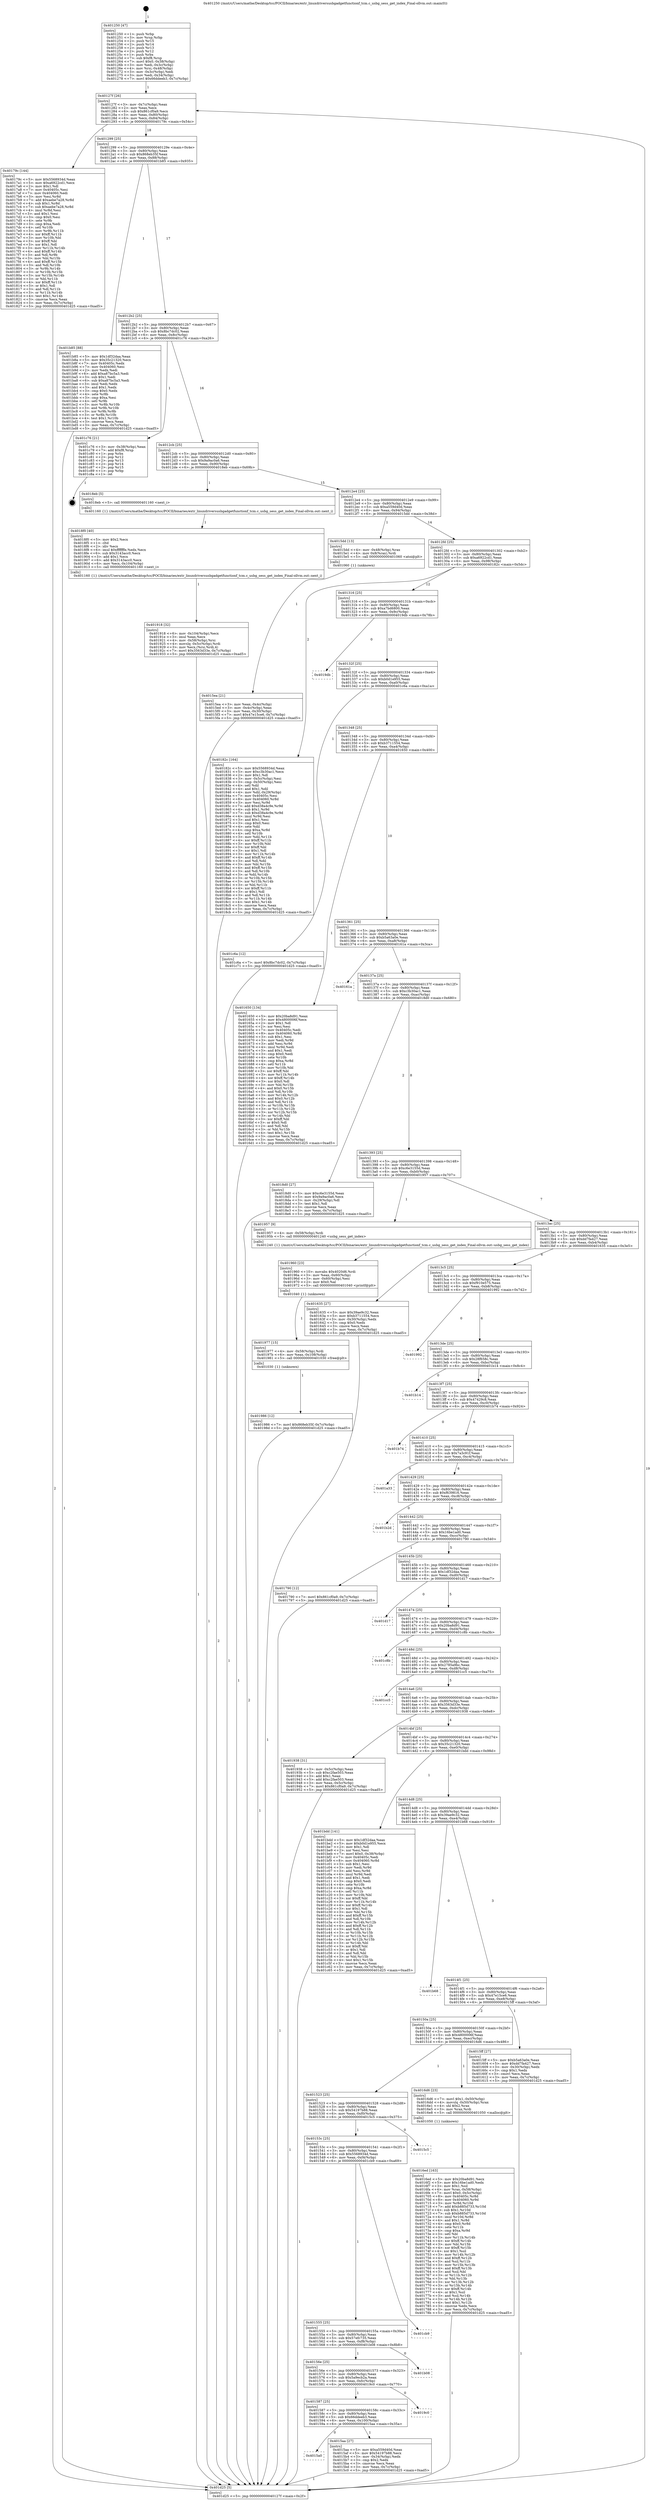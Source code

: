 digraph "0x401250" {
  label = "0x401250 (/mnt/c/Users/mathe/Desktop/tcc/POCII/binaries/extr_linuxdriversusbgadgetfunctionf_tcm.c_usbg_sess_get_index_Final-ollvm.out::main(0))"
  labelloc = "t"
  node[shape=record]

  Entry [label="",width=0.3,height=0.3,shape=circle,fillcolor=black,style=filled]
  "0x40127f" [label="{
     0x40127f [26]\l
     | [instrs]\l
     &nbsp;&nbsp;0x40127f \<+3\>: mov -0x7c(%rbp),%eax\l
     &nbsp;&nbsp;0x401282 \<+2\>: mov %eax,%ecx\l
     &nbsp;&nbsp;0x401284 \<+6\>: sub $0x861cf0a9,%ecx\l
     &nbsp;&nbsp;0x40128a \<+3\>: mov %eax,-0x80(%rbp)\l
     &nbsp;&nbsp;0x40128d \<+6\>: mov %ecx,-0x84(%rbp)\l
     &nbsp;&nbsp;0x401293 \<+6\>: je 000000000040179c \<main+0x54c\>\l
  }"]
  "0x40179c" [label="{
     0x40179c [144]\l
     | [instrs]\l
     &nbsp;&nbsp;0x40179c \<+5\>: mov $0x5568934d,%eax\l
     &nbsp;&nbsp;0x4017a1 \<+5\>: mov $0xa6922cd1,%ecx\l
     &nbsp;&nbsp;0x4017a6 \<+2\>: mov $0x1,%dl\l
     &nbsp;&nbsp;0x4017a8 \<+7\>: mov 0x40405c,%esi\l
     &nbsp;&nbsp;0x4017af \<+7\>: mov 0x404060,%edi\l
     &nbsp;&nbsp;0x4017b6 \<+3\>: mov %esi,%r8d\l
     &nbsp;&nbsp;0x4017b9 \<+7\>: add $0xaebe7a28,%r8d\l
     &nbsp;&nbsp;0x4017c0 \<+4\>: sub $0x1,%r8d\l
     &nbsp;&nbsp;0x4017c4 \<+7\>: sub $0xaebe7a28,%r8d\l
     &nbsp;&nbsp;0x4017cb \<+4\>: imul %r8d,%esi\l
     &nbsp;&nbsp;0x4017cf \<+3\>: and $0x1,%esi\l
     &nbsp;&nbsp;0x4017d2 \<+3\>: cmp $0x0,%esi\l
     &nbsp;&nbsp;0x4017d5 \<+4\>: sete %r9b\l
     &nbsp;&nbsp;0x4017d9 \<+3\>: cmp $0xa,%edi\l
     &nbsp;&nbsp;0x4017dc \<+4\>: setl %r10b\l
     &nbsp;&nbsp;0x4017e0 \<+3\>: mov %r9b,%r11b\l
     &nbsp;&nbsp;0x4017e3 \<+4\>: xor $0xff,%r11b\l
     &nbsp;&nbsp;0x4017e7 \<+3\>: mov %r10b,%bl\l
     &nbsp;&nbsp;0x4017ea \<+3\>: xor $0xff,%bl\l
     &nbsp;&nbsp;0x4017ed \<+3\>: xor $0x1,%dl\l
     &nbsp;&nbsp;0x4017f0 \<+3\>: mov %r11b,%r14b\l
     &nbsp;&nbsp;0x4017f3 \<+4\>: and $0xff,%r14b\l
     &nbsp;&nbsp;0x4017f7 \<+3\>: and %dl,%r9b\l
     &nbsp;&nbsp;0x4017fa \<+3\>: mov %bl,%r15b\l
     &nbsp;&nbsp;0x4017fd \<+4\>: and $0xff,%r15b\l
     &nbsp;&nbsp;0x401801 \<+3\>: and %dl,%r10b\l
     &nbsp;&nbsp;0x401804 \<+3\>: or %r9b,%r14b\l
     &nbsp;&nbsp;0x401807 \<+3\>: or %r10b,%r15b\l
     &nbsp;&nbsp;0x40180a \<+3\>: xor %r15b,%r14b\l
     &nbsp;&nbsp;0x40180d \<+3\>: or %bl,%r11b\l
     &nbsp;&nbsp;0x401810 \<+4\>: xor $0xff,%r11b\l
     &nbsp;&nbsp;0x401814 \<+3\>: or $0x1,%dl\l
     &nbsp;&nbsp;0x401817 \<+3\>: and %dl,%r11b\l
     &nbsp;&nbsp;0x40181a \<+3\>: or %r11b,%r14b\l
     &nbsp;&nbsp;0x40181d \<+4\>: test $0x1,%r14b\l
     &nbsp;&nbsp;0x401821 \<+3\>: cmovne %ecx,%eax\l
     &nbsp;&nbsp;0x401824 \<+3\>: mov %eax,-0x7c(%rbp)\l
     &nbsp;&nbsp;0x401827 \<+5\>: jmp 0000000000401d25 \<main+0xad5\>\l
  }"]
  "0x401299" [label="{
     0x401299 [25]\l
     | [instrs]\l
     &nbsp;&nbsp;0x401299 \<+5\>: jmp 000000000040129e \<main+0x4e\>\l
     &nbsp;&nbsp;0x40129e \<+3\>: mov -0x80(%rbp),%eax\l
     &nbsp;&nbsp;0x4012a1 \<+5\>: sub $0x868eb35f,%eax\l
     &nbsp;&nbsp;0x4012a6 \<+6\>: mov %eax,-0x88(%rbp)\l
     &nbsp;&nbsp;0x4012ac \<+6\>: je 0000000000401b85 \<main+0x935\>\l
  }"]
  Exit [label="",width=0.3,height=0.3,shape=circle,fillcolor=black,style=filled,peripheries=2]
  "0x401b85" [label="{
     0x401b85 [88]\l
     | [instrs]\l
     &nbsp;&nbsp;0x401b85 \<+5\>: mov $0x1df32daa,%eax\l
     &nbsp;&nbsp;0x401b8a \<+5\>: mov $0x35c21320,%ecx\l
     &nbsp;&nbsp;0x401b8f \<+7\>: mov 0x40405c,%edx\l
     &nbsp;&nbsp;0x401b96 \<+7\>: mov 0x404060,%esi\l
     &nbsp;&nbsp;0x401b9d \<+2\>: mov %edx,%edi\l
     &nbsp;&nbsp;0x401b9f \<+6\>: add $0xa87bc5a3,%edi\l
     &nbsp;&nbsp;0x401ba5 \<+3\>: sub $0x1,%edi\l
     &nbsp;&nbsp;0x401ba8 \<+6\>: sub $0xa87bc5a3,%edi\l
     &nbsp;&nbsp;0x401bae \<+3\>: imul %edi,%edx\l
     &nbsp;&nbsp;0x401bb1 \<+3\>: and $0x1,%edx\l
     &nbsp;&nbsp;0x401bb4 \<+3\>: cmp $0x0,%edx\l
     &nbsp;&nbsp;0x401bb7 \<+4\>: sete %r8b\l
     &nbsp;&nbsp;0x401bbb \<+3\>: cmp $0xa,%esi\l
     &nbsp;&nbsp;0x401bbe \<+4\>: setl %r9b\l
     &nbsp;&nbsp;0x401bc2 \<+3\>: mov %r8b,%r10b\l
     &nbsp;&nbsp;0x401bc5 \<+3\>: and %r9b,%r10b\l
     &nbsp;&nbsp;0x401bc8 \<+3\>: xor %r9b,%r8b\l
     &nbsp;&nbsp;0x401bcb \<+3\>: or %r8b,%r10b\l
     &nbsp;&nbsp;0x401bce \<+4\>: test $0x1,%r10b\l
     &nbsp;&nbsp;0x401bd2 \<+3\>: cmovne %ecx,%eax\l
     &nbsp;&nbsp;0x401bd5 \<+3\>: mov %eax,-0x7c(%rbp)\l
     &nbsp;&nbsp;0x401bd8 \<+5\>: jmp 0000000000401d25 \<main+0xad5\>\l
  }"]
  "0x4012b2" [label="{
     0x4012b2 [25]\l
     | [instrs]\l
     &nbsp;&nbsp;0x4012b2 \<+5\>: jmp 00000000004012b7 \<main+0x67\>\l
     &nbsp;&nbsp;0x4012b7 \<+3\>: mov -0x80(%rbp),%eax\l
     &nbsp;&nbsp;0x4012ba \<+5\>: sub $0x8bc7dc02,%eax\l
     &nbsp;&nbsp;0x4012bf \<+6\>: mov %eax,-0x8c(%rbp)\l
     &nbsp;&nbsp;0x4012c5 \<+6\>: je 0000000000401c76 \<main+0xa26\>\l
  }"]
  "0x401986" [label="{
     0x401986 [12]\l
     | [instrs]\l
     &nbsp;&nbsp;0x401986 \<+7\>: movl $0x868eb35f,-0x7c(%rbp)\l
     &nbsp;&nbsp;0x40198d \<+5\>: jmp 0000000000401d25 \<main+0xad5\>\l
  }"]
  "0x401c76" [label="{
     0x401c76 [21]\l
     | [instrs]\l
     &nbsp;&nbsp;0x401c76 \<+3\>: mov -0x38(%rbp),%eax\l
     &nbsp;&nbsp;0x401c79 \<+7\>: add $0xf8,%rsp\l
     &nbsp;&nbsp;0x401c80 \<+1\>: pop %rbx\l
     &nbsp;&nbsp;0x401c81 \<+2\>: pop %r12\l
     &nbsp;&nbsp;0x401c83 \<+2\>: pop %r13\l
     &nbsp;&nbsp;0x401c85 \<+2\>: pop %r14\l
     &nbsp;&nbsp;0x401c87 \<+2\>: pop %r15\l
     &nbsp;&nbsp;0x401c89 \<+1\>: pop %rbp\l
     &nbsp;&nbsp;0x401c8a \<+1\>: ret\l
  }"]
  "0x4012cb" [label="{
     0x4012cb [25]\l
     | [instrs]\l
     &nbsp;&nbsp;0x4012cb \<+5\>: jmp 00000000004012d0 \<main+0x80\>\l
     &nbsp;&nbsp;0x4012d0 \<+3\>: mov -0x80(%rbp),%eax\l
     &nbsp;&nbsp;0x4012d3 \<+5\>: sub $0x9a9ac0a6,%eax\l
     &nbsp;&nbsp;0x4012d8 \<+6\>: mov %eax,-0x90(%rbp)\l
     &nbsp;&nbsp;0x4012de \<+6\>: je 00000000004018eb \<main+0x69b\>\l
  }"]
  "0x401977" [label="{
     0x401977 [15]\l
     | [instrs]\l
     &nbsp;&nbsp;0x401977 \<+4\>: mov -0x58(%rbp),%rdi\l
     &nbsp;&nbsp;0x40197b \<+6\>: mov %eax,-0x108(%rbp)\l
     &nbsp;&nbsp;0x401981 \<+5\>: call 0000000000401030 \<free@plt\>\l
     | [calls]\l
     &nbsp;&nbsp;0x401030 \{1\} (unknown)\l
  }"]
  "0x4018eb" [label="{
     0x4018eb [5]\l
     | [instrs]\l
     &nbsp;&nbsp;0x4018eb \<+5\>: call 0000000000401160 \<next_i\>\l
     | [calls]\l
     &nbsp;&nbsp;0x401160 \{1\} (/mnt/c/Users/mathe/Desktop/tcc/POCII/binaries/extr_linuxdriversusbgadgetfunctionf_tcm.c_usbg_sess_get_index_Final-ollvm.out::next_i)\l
  }"]
  "0x4012e4" [label="{
     0x4012e4 [25]\l
     | [instrs]\l
     &nbsp;&nbsp;0x4012e4 \<+5\>: jmp 00000000004012e9 \<main+0x99\>\l
     &nbsp;&nbsp;0x4012e9 \<+3\>: mov -0x80(%rbp),%eax\l
     &nbsp;&nbsp;0x4012ec \<+5\>: sub $0xa559d40d,%eax\l
     &nbsp;&nbsp;0x4012f1 \<+6\>: mov %eax,-0x94(%rbp)\l
     &nbsp;&nbsp;0x4012f7 \<+6\>: je 00000000004015dd \<main+0x38d\>\l
  }"]
  "0x401960" [label="{
     0x401960 [23]\l
     | [instrs]\l
     &nbsp;&nbsp;0x401960 \<+10\>: movabs $0x4020d6,%rdi\l
     &nbsp;&nbsp;0x40196a \<+3\>: mov %eax,-0x60(%rbp)\l
     &nbsp;&nbsp;0x40196d \<+3\>: mov -0x60(%rbp),%esi\l
     &nbsp;&nbsp;0x401970 \<+2\>: mov $0x0,%al\l
     &nbsp;&nbsp;0x401972 \<+5\>: call 0000000000401040 \<printf@plt\>\l
     | [calls]\l
     &nbsp;&nbsp;0x401040 \{1\} (unknown)\l
  }"]
  "0x4015dd" [label="{
     0x4015dd [13]\l
     | [instrs]\l
     &nbsp;&nbsp;0x4015dd \<+4\>: mov -0x48(%rbp),%rax\l
     &nbsp;&nbsp;0x4015e1 \<+4\>: mov 0x8(%rax),%rdi\l
     &nbsp;&nbsp;0x4015e5 \<+5\>: call 0000000000401060 \<atoi@plt\>\l
     | [calls]\l
     &nbsp;&nbsp;0x401060 \{1\} (unknown)\l
  }"]
  "0x4012fd" [label="{
     0x4012fd [25]\l
     | [instrs]\l
     &nbsp;&nbsp;0x4012fd \<+5\>: jmp 0000000000401302 \<main+0xb2\>\l
     &nbsp;&nbsp;0x401302 \<+3\>: mov -0x80(%rbp),%eax\l
     &nbsp;&nbsp;0x401305 \<+5\>: sub $0xa6922cd1,%eax\l
     &nbsp;&nbsp;0x40130a \<+6\>: mov %eax,-0x98(%rbp)\l
     &nbsp;&nbsp;0x401310 \<+6\>: je 000000000040182c \<main+0x5dc\>\l
  }"]
  "0x401918" [label="{
     0x401918 [32]\l
     | [instrs]\l
     &nbsp;&nbsp;0x401918 \<+6\>: mov -0x104(%rbp),%ecx\l
     &nbsp;&nbsp;0x40191e \<+3\>: imul %eax,%ecx\l
     &nbsp;&nbsp;0x401921 \<+4\>: mov -0x58(%rbp),%rsi\l
     &nbsp;&nbsp;0x401925 \<+4\>: movslq -0x5c(%rbp),%rdi\l
     &nbsp;&nbsp;0x401929 \<+3\>: mov %ecx,(%rsi,%rdi,4)\l
     &nbsp;&nbsp;0x40192c \<+7\>: movl $0x3563d33e,-0x7c(%rbp)\l
     &nbsp;&nbsp;0x401933 \<+5\>: jmp 0000000000401d25 \<main+0xad5\>\l
  }"]
  "0x40182c" [label="{
     0x40182c [164]\l
     | [instrs]\l
     &nbsp;&nbsp;0x40182c \<+5\>: mov $0x5568934d,%eax\l
     &nbsp;&nbsp;0x401831 \<+5\>: mov $0xc3b30ac1,%ecx\l
     &nbsp;&nbsp;0x401836 \<+2\>: mov $0x1,%dl\l
     &nbsp;&nbsp;0x401838 \<+3\>: mov -0x5c(%rbp),%esi\l
     &nbsp;&nbsp;0x40183b \<+3\>: cmp -0x50(%rbp),%esi\l
     &nbsp;&nbsp;0x40183e \<+4\>: setl %dil\l
     &nbsp;&nbsp;0x401842 \<+4\>: and $0x1,%dil\l
     &nbsp;&nbsp;0x401846 \<+4\>: mov %dil,-0x29(%rbp)\l
     &nbsp;&nbsp;0x40184a \<+7\>: mov 0x40405c,%esi\l
     &nbsp;&nbsp;0x401851 \<+8\>: mov 0x404060,%r8d\l
     &nbsp;&nbsp;0x401859 \<+3\>: mov %esi,%r9d\l
     &nbsp;&nbsp;0x40185c \<+7\>: add $0xd38a4c9e,%r9d\l
     &nbsp;&nbsp;0x401863 \<+4\>: sub $0x1,%r9d\l
     &nbsp;&nbsp;0x401867 \<+7\>: sub $0xd38a4c9e,%r9d\l
     &nbsp;&nbsp;0x40186e \<+4\>: imul %r9d,%esi\l
     &nbsp;&nbsp;0x401872 \<+3\>: and $0x1,%esi\l
     &nbsp;&nbsp;0x401875 \<+3\>: cmp $0x0,%esi\l
     &nbsp;&nbsp;0x401878 \<+4\>: sete %dil\l
     &nbsp;&nbsp;0x40187c \<+4\>: cmp $0xa,%r8d\l
     &nbsp;&nbsp;0x401880 \<+4\>: setl %r10b\l
     &nbsp;&nbsp;0x401884 \<+3\>: mov %dil,%r11b\l
     &nbsp;&nbsp;0x401887 \<+4\>: xor $0xff,%r11b\l
     &nbsp;&nbsp;0x40188b \<+3\>: mov %r10b,%bl\l
     &nbsp;&nbsp;0x40188e \<+3\>: xor $0xff,%bl\l
     &nbsp;&nbsp;0x401891 \<+3\>: xor $0x1,%dl\l
     &nbsp;&nbsp;0x401894 \<+3\>: mov %r11b,%r14b\l
     &nbsp;&nbsp;0x401897 \<+4\>: and $0xff,%r14b\l
     &nbsp;&nbsp;0x40189b \<+3\>: and %dl,%dil\l
     &nbsp;&nbsp;0x40189e \<+3\>: mov %bl,%r15b\l
     &nbsp;&nbsp;0x4018a1 \<+4\>: and $0xff,%r15b\l
     &nbsp;&nbsp;0x4018a5 \<+3\>: and %dl,%r10b\l
     &nbsp;&nbsp;0x4018a8 \<+3\>: or %dil,%r14b\l
     &nbsp;&nbsp;0x4018ab \<+3\>: or %r10b,%r15b\l
     &nbsp;&nbsp;0x4018ae \<+3\>: xor %r15b,%r14b\l
     &nbsp;&nbsp;0x4018b1 \<+3\>: or %bl,%r11b\l
     &nbsp;&nbsp;0x4018b4 \<+4\>: xor $0xff,%r11b\l
     &nbsp;&nbsp;0x4018b8 \<+3\>: or $0x1,%dl\l
     &nbsp;&nbsp;0x4018bb \<+3\>: and %dl,%r11b\l
     &nbsp;&nbsp;0x4018be \<+3\>: or %r11b,%r14b\l
     &nbsp;&nbsp;0x4018c1 \<+4\>: test $0x1,%r14b\l
     &nbsp;&nbsp;0x4018c5 \<+3\>: cmovne %ecx,%eax\l
     &nbsp;&nbsp;0x4018c8 \<+3\>: mov %eax,-0x7c(%rbp)\l
     &nbsp;&nbsp;0x4018cb \<+5\>: jmp 0000000000401d25 \<main+0xad5\>\l
  }"]
  "0x401316" [label="{
     0x401316 [25]\l
     | [instrs]\l
     &nbsp;&nbsp;0x401316 \<+5\>: jmp 000000000040131b \<main+0xcb\>\l
     &nbsp;&nbsp;0x40131b \<+3\>: mov -0x80(%rbp),%eax\l
     &nbsp;&nbsp;0x40131e \<+5\>: sub $0xa7bd6800,%eax\l
     &nbsp;&nbsp;0x401323 \<+6\>: mov %eax,-0x9c(%rbp)\l
     &nbsp;&nbsp;0x401329 \<+6\>: je 00000000004019db \<main+0x78b\>\l
  }"]
  "0x4018f0" [label="{
     0x4018f0 [40]\l
     | [instrs]\l
     &nbsp;&nbsp;0x4018f0 \<+5\>: mov $0x2,%ecx\l
     &nbsp;&nbsp;0x4018f5 \<+1\>: cltd\l
     &nbsp;&nbsp;0x4018f6 \<+2\>: idiv %ecx\l
     &nbsp;&nbsp;0x4018f8 \<+6\>: imul $0xfffffffe,%edx,%ecx\l
     &nbsp;&nbsp;0x4018fe \<+6\>: sub $0x3143acc0,%ecx\l
     &nbsp;&nbsp;0x401904 \<+3\>: add $0x1,%ecx\l
     &nbsp;&nbsp;0x401907 \<+6\>: add $0x3143acc0,%ecx\l
     &nbsp;&nbsp;0x40190d \<+6\>: mov %ecx,-0x104(%rbp)\l
     &nbsp;&nbsp;0x401913 \<+5\>: call 0000000000401160 \<next_i\>\l
     | [calls]\l
     &nbsp;&nbsp;0x401160 \{1\} (/mnt/c/Users/mathe/Desktop/tcc/POCII/binaries/extr_linuxdriversusbgadgetfunctionf_tcm.c_usbg_sess_get_index_Final-ollvm.out::next_i)\l
  }"]
  "0x4019db" [label="{
     0x4019db\l
  }", style=dashed]
  "0x40132f" [label="{
     0x40132f [25]\l
     | [instrs]\l
     &nbsp;&nbsp;0x40132f \<+5\>: jmp 0000000000401334 \<main+0xe4\>\l
     &nbsp;&nbsp;0x401334 \<+3\>: mov -0x80(%rbp),%eax\l
     &nbsp;&nbsp;0x401337 \<+5\>: sub $0xb0d1e955,%eax\l
     &nbsp;&nbsp;0x40133c \<+6\>: mov %eax,-0xa0(%rbp)\l
     &nbsp;&nbsp;0x401342 \<+6\>: je 0000000000401c6a \<main+0xa1a\>\l
  }"]
  "0x4016ed" [label="{
     0x4016ed [163]\l
     | [instrs]\l
     &nbsp;&nbsp;0x4016ed \<+5\>: mov $0x20ba8d91,%ecx\l
     &nbsp;&nbsp;0x4016f2 \<+5\>: mov $0x16be1ad0,%edx\l
     &nbsp;&nbsp;0x4016f7 \<+3\>: mov $0x1,%sil\l
     &nbsp;&nbsp;0x4016fa \<+4\>: mov %rax,-0x58(%rbp)\l
     &nbsp;&nbsp;0x4016fe \<+7\>: movl $0x0,-0x5c(%rbp)\l
     &nbsp;&nbsp;0x401705 \<+8\>: mov 0x40405c,%r8d\l
     &nbsp;&nbsp;0x40170d \<+8\>: mov 0x404060,%r9d\l
     &nbsp;&nbsp;0x401715 \<+3\>: mov %r8d,%r10d\l
     &nbsp;&nbsp;0x401718 \<+7\>: add $0xb885d733,%r10d\l
     &nbsp;&nbsp;0x40171f \<+4\>: sub $0x1,%r10d\l
     &nbsp;&nbsp;0x401723 \<+7\>: sub $0xb885d733,%r10d\l
     &nbsp;&nbsp;0x40172a \<+4\>: imul %r10d,%r8d\l
     &nbsp;&nbsp;0x40172e \<+4\>: and $0x1,%r8d\l
     &nbsp;&nbsp;0x401732 \<+4\>: cmp $0x0,%r8d\l
     &nbsp;&nbsp;0x401736 \<+4\>: sete %r11b\l
     &nbsp;&nbsp;0x40173a \<+4\>: cmp $0xa,%r9d\l
     &nbsp;&nbsp;0x40173e \<+3\>: setl %bl\l
     &nbsp;&nbsp;0x401741 \<+3\>: mov %r11b,%r14b\l
     &nbsp;&nbsp;0x401744 \<+4\>: xor $0xff,%r14b\l
     &nbsp;&nbsp;0x401748 \<+3\>: mov %bl,%r15b\l
     &nbsp;&nbsp;0x40174b \<+4\>: xor $0xff,%r15b\l
     &nbsp;&nbsp;0x40174f \<+4\>: xor $0x1,%sil\l
     &nbsp;&nbsp;0x401753 \<+3\>: mov %r14b,%r12b\l
     &nbsp;&nbsp;0x401756 \<+4\>: and $0xff,%r12b\l
     &nbsp;&nbsp;0x40175a \<+3\>: and %sil,%r11b\l
     &nbsp;&nbsp;0x40175d \<+3\>: mov %r15b,%r13b\l
     &nbsp;&nbsp;0x401760 \<+4\>: and $0xff,%r13b\l
     &nbsp;&nbsp;0x401764 \<+3\>: and %sil,%bl\l
     &nbsp;&nbsp;0x401767 \<+3\>: or %r11b,%r12b\l
     &nbsp;&nbsp;0x40176a \<+3\>: or %bl,%r13b\l
     &nbsp;&nbsp;0x40176d \<+3\>: xor %r13b,%r12b\l
     &nbsp;&nbsp;0x401770 \<+3\>: or %r15b,%r14b\l
     &nbsp;&nbsp;0x401773 \<+4\>: xor $0xff,%r14b\l
     &nbsp;&nbsp;0x401777 \<+4\>: or $0x1,%sil\l
     &nbsp;&nbsp;0x40177b \<+3\>: and %sil,%r14b\l
     &nbsp;&nbsp;0x40177e \<+3\>: or %r14b,%r12b\l
     &nbsp;&nbsp;0x401781 \<+4\>: test $0x1,%r12b\l
     &nbsp;&nbsp;0x401785 \<+3\>: cmovne %edx,%ecx\l
     &nbsp;&nbsp;0x401788 \<+3\>: mov %ecx,-0x7c(%rbp)\l
     &nbsp;&nbsp;0x40178b \<+5\>: jmp 0000000000401d25 \<main+0xad5\>\l
  }"]
  "0x401c6a" [label="{
     0x401c6a [12]\l
     | [instrs]\l
     &nbsp;&nbsp;0x401c6a \<+7\>: movl $0x8bc7dc02,-0x7c(%rbp)\l
     &nbsp;&nbsp;0x401c71 \<+5\>: jmp 0000000000401d25 \<main+0xad5\>\l
  }"]
  "0x401348" [label="{
     0x401348 [25]\l
     | [instrs]\l
     &nbsp;&nbsp;0x401348 \<+5\>: jmp 000000000040134d \<main+0xfd\>\l
     &nbsp;&nbsp;0x40134d \<+3\>: mov -0x80(%rbp),%eax\l
     &nbsp;&nbsp;0x401350 \<+5\>: sub $0xb3711554,%eax\l
     &nbsp;&nbsp;0x401355 \<+6\>: mov %eax,-0xa4(%rbp)\l
     &nbsp;&nbsp;0x40135b \<+6\>: je 0000000000401650 \<main+0x400\>\l
  }"]
  "0x4015ea" [label="{
     0x4015ea [21]\l
     | [instrs]\l
     &nbsp;&nbsp;0x4015ea \<+3\>: mov %eax,-0x4c(%rbp)\l
     &nbsp;&nbsp;0x4015ed \<+3\>: mov -0x4c(%rbp),%eax\l
     &nbsp;&nbsp;0x4015f0 \<+3\>: mov %eax,-0x30(%rbp)\l
     &nbsp;&nbsp;0x4015f3 \<+7\>: movl $0x47e15ce6,-0x7c(%rbp)\l
     &nbsp;&nbsp;0x4015fa \<+5\>: jmp 0000000000401d25 \<main+0xad5\>\l
  }"]
  "0x401650" [label="{
     0x401650 [134]\l
     | [instrs]\l
     &nbsp;&nbsp;0x401650 \<+5\>: mov $0x20ba8d91,%eax\l
     &nbsp;&nbsp;0x401655 \<+5\>: mov $0x4800006f,%ecx\l
     &nbsp;&nbsp;0x40165a \<+2\>: mov $0x1,%dl\l
     &nbsp;&nbsp;0x40165c \<+2\>: xor %esi,%esi\l
     &nbsp;&nbsp;0x40165e \<+7\>: mov 0x40405c,%edi\l
     &nbsp;&nbsp;0x401665 \<+8\>: mov 0x404060,%r8d\l
     &nbsp;&nbsp;0x40166d \<+3\>: sub $0x1,%esi\l
     &nbsp;&nbsp;0x401670 \<+3\>: mov %edi,%r9d\l
     &nbsp;&nbsp;0x401673 \<+3\>: add %esi,%r9d\l
     &nbsp;&nbsp;0x401676 \<+4\>: imul %r9d,%edi\l
     &nbsp;&nbsp;0x40167a \<+3\>: and $0x1,%edi\l
     &nbsp;&nbsp;0x40167d \<+3\>: cmp $0x0,%edi\l
     &nbsp;&nbsp;0x401680 \<+4\>: sete %r10b\l
     &nbsp;&nbsp;0x401684 \<+4\>: cmp $0xa,%r8d\l
     &nbsp;&nbsp;0x401688 \<+4\>: setl %r11b\l
     &nbsp;&nbsp;0x40168c \<+3\>: mov %r10b,%bl\l
     &nbsp;&nbsp;0x40168f \<+3\>: xor $0xff,%bl\l
     &nbsp;&nbsp;0x401692 \<+3\>: mov %r11b,%r14b\l
     &nbsp;&nbsp;0x401695 \<+4\>: xor $0xff,%r14b\l
     &nbsp;&nbsp;0x401699 \<+3\>: xor $0x0,%dl\l
     &nbsp;&nbsp;0x40169c \<+3\>: mov %bl,%r15b\l
     &nbsp;&nbsp;0x40169f \<+4\>: and $0x0,%r15b\l
     &nbsp;&nbsp;0x4016a3 \<+3\>: and %dl,%r10b\l
     &nbsp;&nbsp;0x4016a6 \<+3\>: mov %r14b,%r12b\l
     &nbsp;&nbsp;0x4016a9 \<+4\>: and $0x0,%r12b\l
     &nbsp;&nbsp;0x4016ad \<+3\>: and %dl,%r11b\l
     &nbsp;&nbsp;0x4016b0 \<+3\>: or %r10b,%r15b\l
     &nbsp;&nbsp;0x4016b3 \<+3\>: or %r11b,%r12b\l
     &nbsp;&nbsp;0x4016b6 \<+3\>: xor %r12b,%r15b\l
     &nbsp;&nbsp;0x4016b9 \<+3\>: or %r14b,%bl\l
     &nbsp;&nbsp;0x4016bc \<+3\>: xor $0xff,%bl\l
     &nbsp;&nbsp;0x4016bf \<+3\>: or $0x0,%dl\l
     &nbsp;&nbsp;0x4016c2 \<+2\>: and %dl,%bl\l
     &nbsp;&nbsp;0x4016c4 \<+3\>: or %bl,%r15b\l
     &nbsp;&nbsp;0x4016c7 \<+4\>: test $0x1,%r15b\l
     &nbsp;&nbsp;0x4016cb \<+3\>: cmovne %ecx,%eax\l
     &nbsp;&nbsp;0x4016ce \<+3\>: mov %eax,-0x7c(%rbp)\l
     &nbsp;&nbsp;0x4016d1 \<+5\>: jmp 0000000000401d25 \<main+0xad5\>\l
  }"]
  "0x401361" [label="{
     0x401361 [25]\l
     | [instrs]\l
     &nbsp;&nbsp;0x401361 \<+5\>: jmp 0000000000401366 \<main+0x116\>\l
     &nbsp;&nbsp;0x401366 \<+3\>: mov -0x80(%rbp),%eax\l
     &nbsp;&nbsp;0x401369 \<+5\>: sub $0xb5a63a0e,%eax\l
     &nbsp;&nbsp;0x40136e \<+6\>: mov %eax,-0xa8(%rbp)\l
     &nbsp;&nbsp;0x401374 \<+6\>: je 000000000040161a \<main+0x3ca\>\l
  }"]
  "0x401250" [label="{
     0x401250 [47]\l
     | [instrs]\l
     &nbsp;&nbsp;0x401250 \<+1\>: push %rbp\l
     &nbsp;&nbsp;0x401251 \<+3\>: mov %rsp,%rbp\l
     &nbsp;&nbsp;0x401254 \<+2\>: push %r15\l
     &nbsp;&nbsp;0x401256 \<+2\>: push %r14\l
     &nbsp;&nbsp;0x401258 \<+2\>: push %r13\l
     &nbsp;&nbsp;0x40125a \<+2\>: push %r12\l
     &nbsp;&nbsp;0x40125c \<+1\>: push %rbx\l
     &nbsp;&nbsp;0x40125d \<+7\>: sub $0xf8,%rsp\l
     &nbsp;&nbsp;0x401264 \<+7\>: movl $0x0,-0x38(%rbp)\l
     &nbsp;&nbsp;0x40126b \<+3\>: mov %edi,-0x3c(%rbp)\l
     &nbsp;&nbsp;0x40126e \<+4\>: mov %rsi,-0x48(%rbp)\l
     &nbsp;&nbsp;0x401272 \<+3\>: mov -0x3c(%rbp),%edi\l
     &nbsp;&nbsp;0x401275 \<+3\>: mov %edi,-0x34(%rbp)\l
     &nbsp;&nbsp;0x401278 \<+7\>: movl $0x66ddeeb3,-0x7c(%rbp)\l
  }"]
  "0x40161a" [label="{
     0x40161a\l
  }", style=dashed]
  "0x40137a" [label="{
     0x40137a [25]\l
     | [instrs]\l
     &nbsp;&nbsp;0x40137a \<+5\>: jmp 000000000040137f \<main+0x12f\>\l
     &nbsp;&nbsp;0x40137f \<+3\>: mov -0x80(%rbp),%eax\l
     &nbsp;&nbsp;0x401382 \<+5\>: sub $0xc3b30ac1,%eax\l
     &nbsp;&nbsp;0x401387 \<+6\>: mov %eax,-0xac(%rbp)\l
     &nbsp;&nbsp;0x40138d \<+6\>: je 00000000004018d0 \<main+0x680\>\l
  }"]
  "0x401d25" [label="{
     0x401d25 [5]\l
     | [instrs]\l
     &nbsp;&nbsp;0x401d25 \<+5\>: jmp 000000000040127f \<main+0x2f\>\l
  }"]
  "0x4018d0" [label="{
     0x4018d0 [27]\l
     | [instrs]\l
     &nbsp;&nbsp;0x4018d0 \<+5\>: mov $0xc6e3155d,%eax\l
     &nbsp;&nbsp;0x4018d5 \<+5\>: mov $0x9a9ac0a6,%ecx\l
     &nbsp;&nbsp;0x4018da \<+3\>: mov -0x29(%rbp),%dl\l
     &nbsp;&nbsp;0x4018dd \<+3\>: test $0x1,%dl\l
     &nbsp;&nbsp;0x4018e0 \<+3\>: cmovne %ecx,%eax\l
     &nbsp;&nbsp;0x4018e3 \<+3\>: mov %eax,-0x7c(%rbp)\l
     &nbsp;&nbsp;0x4018e6 \<+5\>: jmp 0000000000401d25 \<main+0xad5\>\l
  }"]
  "0x401393" [label="{
     0x401393 [25]\l
     | [instrs]\l
     &nbsp;&nbsp;0x401393 \<+5\>: jmp 0000000000401398 \<main+0x148\>\l
     &nbsp;&nbsp;0x401398 \<+3\>: mov -0x80(%rbp),%eax\l
     &nbsp;&nbsp;0x40139b \<+5\>: sub $0xc6e3155d,%eax\l
     &nbsp;&nbsp;0x4013a0 \<+6\>: mov %eax,-0xb0(%rbp)\l
     &nbsp;&nbsp;0x4013a6 \<+6\>: je 0000000000401957 \<main+0x707\>\l
  }"]
  "0x4015a0" [label="{
     0x4015a0\l
  }", style=dashed]
  "0x401957" [label="{
     0x401957 [9]\l
     | [instrs]\l
     &nbsp;&nbsp;0x401957 \<+4\>: mov -0x58(%rbp),%rdi\l
     &nbsp;&nbsp;0x40195b \<+5\>: call 0000000000401240 \<usbg_sess_get_index\>\l
     | [calls]\l
     &nbsp;&nbsp;0x401240 \{1\} (/mnt/c/Users/mathe/Desktop/tcc/POCII/binaries/extr_linuxdriversusbgadgetfunctionf_tcm.c_usbg_sess_get_index_Final-ollvm.out::usbg_sess_get_index)\l
  }"]
  "0x4013ac" [label="{
     0x4013ac [25]\l
     | [instrs]\l
     &nbsp;&nbsp;0x4013ac \<+5\>: jmp 00000000004013b1 \<main+0x161\>\l
     &nbsp;&nbsp;0x4013b1 \<+3\>: mov -0x80(%rbp),%eax\l
     &nbsp;&nbsp;0x4013b4 \<+5\>: sub $0xdd7fa427,%eax\l
     &nbsp;&nbsp;0x4013b9 \<+6\>: mov %eax,-0xb4(%rbp)\l
     &nbsp;&nbsp;0x4013bf \<+6\>: je 0000000000401635 \<main+0x3e5\>\l
  }"]
  "0x4015aa" [label="{
     0x4015aa [27]\l
     | [instrs]\l
     &nbsp;&nbsp;0x4015aa \<+5\>: mov $0xa559d40d,%eax\l
     &nbsp;&nbsp;0x4015af \<+5\>: mov $0x54197b88,%ecx\l
     &nbsp;&nbsp;0x4015b4 \<+3\>: mov -0x34(%rbp),%edx\l
     &nbsp;&nbsp;0x4015b7 \<+3\>: cmp $0x2,%edx\l
     &nbsp;&nbsp;0x4015ba \<+3\>: cmovne %ecx,%eax\l
     &nbsp;&nbsp;0x4015bd \<+3\>: mov %eax,-0x7c(%rbp)\l
     &nbsp;&nbsp;0x4015c0 \<+5\>: jmp 0000000000401d25 \<main+0xad5\>\l
  }"]
  "0x401635" [label="{
     0x401635 [27]\l
     | [instrs]\l
     &nbsp;&nbsp;0x401635 \<+5\>: mov $0x39ae9c32,%eax\l
     &nbsp;&nbsp;0x40163a \<+5\>: mov $0xb3711554,%ecx\l
     &nbsp;&nbsp;0x40163f \<+3\>: mov -0x30(%rbp),%edx\l
     &nbsp;&nbsp;0x401642 \<+3\>: cmp $0x0,%edx\l
     &nbsp;&nbsp;0x401645 \<+3\>: cmove %ecx,%eax\l
     &nbsp;&nbsp;0x401648 \<+3\>: mov %eax,-0x7c(%rbp)\l
     &nbsp;&nbsp;0x40164b \<+5\>: jmp 0000000000401d25 \<main+0xad5\>\l
  }"]
  "0x4013c5" [label="{
     0x4013c5 [25]\l
     | [instrs]\l
     &nbsp;&nbsp;0x4013c5 \<+5\>: jmp 00000000004013ca \<main+0x17a\>\l
     &nbsp;&nbsp;0x4013ca \<+3\>: mov -0x80(%rbp),%eax\l
     &nbsp;&nbsp;0x4013cd \<+5\>: sub $0xf910e575,%eax\l
     &nbsp;&nbsp;0x4013d2 \<+6\>: mov %eax,-0xb8(%rbp)\l
     &nbsp;&nbsp;0x4013d8 \<+6\>: je 0000000000401992 \<main+0x742\>\l
  }"]
  "0x401587" [label="{
     0x401587 [25]\l
     | [instrs]\l
     &nbsp;&nbsp;0x401587 \<+5\>: jmp 000000000040158c \<main+0x33c\>\l
     &nbsp;&nbsp;0x40158c \<+3\>: mov -0x80(%rbp),%eax\l
     &nbsp;&nbsp;0x40158f \<+5\>: sub $0x66ddeeb3,%eax\l
     &nbsp;&nbsp;0x401594 \<+6\>: mov %eax,-0x100(%rbp)\l
     &nbsp;&nbsp;0x40159a \<+6\>: je 00000000004015aa \<main+0x35a\>\l
  }"]
  "0x401992" [label="{
     0x401992\l
  }", style=dashed]
  "0x4013de" [label="{
     0x4013de [25]\l
     | [instrs]\l
     &nbsp;&nbsp;0x4013de \<+5\>: jmp 00000000004013e3 \<main+0x193\>\l
     &nbsp;&nbsp;0x4013e3 \<+3\>: mov -0x80(%rbp),%eax\l
     &nbsp;&nbsp;0x4013e6 \<+5\>: sub $0x28f658c,%eax\l
     &nbsp;&nbsp;0x4013eb \<+6\>: mov %eax,-0xbc(%rbp)\l
     &nbsp;&nbsp;0x4013f1 \<+6\>: je 0000000000401b14 \<main+0x8c4\>\l
  }"]
  "0x4019c0" [label="{
     0x4019c0\l
  }", style=dashed]
  "0x401b14" [label="{
     0x401b14\l
  }", style=dashed]
  "0x4013f7" [label="{
     0x4013f7 [25]\l
     | [instrs]\l
     &nbsp;&nbsp;0x4013f7 \<+5\>: jmp 00000000004013fc \<main+0x1ac\>\l
     &nbsp;&nbsp;0x4013fc \<+3\>: mov -0x80(%rbp),%eax\l
     &nbsp;&nbsp;0x4013ff \<+5\>: sub $0x47429c8,%eax\l
     &nbsp;&nbsp;0x401404 \<+6\>: mov %eax,-0xc0(%rbp)\l
     &nbsp;&nbsp;0x40140a \<+6\>: je 0000000000401b74 \<main+0x924\>\l
  }"]
  "0x40156e" [label="{
     0x40156e [25]\l
     | [instrs]\l
     &nbsp;&nbsp;0x40156e \<+5\>: jmp 0000000000401573 \<main+0x323\>\l
     &nbsp;&nbsp;0x401573 \<+3\>: mov -0x80(%rbp),%eax\l
     &nbsp;&nbsp;0x401576 \<+5\>: sub $0x5a9ecb2a,%eax\l
     &nbsp;&nbsp;0x40157b \<+6\>: mov %eax,-0xfc(%rbp)\l
     &nbsp;&nbsp;0x401581 \<+6\>: je 00000000004019c0 \<main+0x770\>\l
  }"]
  "0x401b74" [label="{
     0x401b74\l
  }", style=dashed]
  "0x401410" [label="{
     0x401410 [25]\l
     | [instrs]\l
     &nbsp;&nbsp;0x401410 \<+5\>: jmp 0000000000401415 \<main+0x1c5\>\l
     &nbsp;&nbsp;0x401415 \<+3\>: mov -0x80(%rbp),%eax\l
     &nbsp;&nbsp;0x401418 \<+5\>: sub $0x7a3c91f,%eax\l
     &nbsp;&nbsp;0x40141d \<+6\>: mov %eax,-0xc4(%rbp)\l
     &nbsp;&nbsp;0x401423 \<+6\>: je 0000000000401a33 \<main+0x7e3\>\l
  }"]
  "0x401b08" [label="{
     0x401b08\l
  }", style=dashed]
  "0x401a33" [label="{
     0x401a33\l
  }", style=dashed]
  "0x401429" [label="{
     0x401429 [25]\l
     | [instrs]\l
     &nbsp;&nbsp;0x401429 \<+5\>: jmp 000000000040142e \<main+0x1de\>\l
     &nbsp;&nbsp;0x40142e \<+3\>: mov -0x80(%rbp),%eax\l
     &nbsp;&nbsp;0x401431 \<+5\>: sub $0xf639816,%eax\l
     &nbsp;&nbsp;0x401436 \<+6\>: mov %eax,-0xc8(%rbp)\l
     &nbsp;&nbsp;0x40143c \<+6\>: je 0000000000401b2d \<main+0x8dd\>\l
  }"]
  "0x401555" [label="{
     0x401555 [25]\l
     | [instrs]\l
     &nbsp;&nbsp;0x401555 \<+5\>: jmp 000000000040155a \<main+0x30a\>\l
     &nbsp;&nbsp;0x40155a \<+3\>: mov -0x80(%rbp),%eax\l
     &nbsp;&nbsp;0x40155d \<+5\>: sub $0x57efc735,%eax\l
     &nbsp;&nbsp;0x401562 \<+6\>: mov %eax,-0xf8(%rbp)\l
     &nbsp;&nbsp;0x401568 \<+6\>: je 0000000000401b08 \<main+0x8b8\>\l
  }"]
  "0x401b2d" [label="{
     0x401b2d\l
  }", style=dashed]
  "0x401442" [label="{
     0x401442 [25]\l
     | [instrs]\l
     &nbsp;&nbsp;0x401442 \<+5\>: jmp 0000000000401447 \<main+0x1f7\>\l
     &nbsp;&nbsp;0x401447 \<+3\>: mov -0x80(%rbp),%eax\l
     &nbsp;&nbsp;0x40144a \<+5\>: sub $0x16be1ad0,%eax\l
     &nbsp;&nbsp;0x40144f \<+6\>: mov %eax,-0xcc(%rbp)\l
     &nbsp;&nbsp;0x401455 \<+6\>: je 0000000000401790 \<main+0x540\>\l
  }"]
  "0x401cb9" [label="{
     0x401cb9\l
  }", style=dashed]
  "0x401790" [label="{
     0x401790 [12]\l
     | [instrs]\l
     &nbsp;&nbsp;0x401790 \<+7\>: movl $0x861cf0a9,-0x7c(%rbp)\l
     &nbsp;&nbsp;0x401797 \<+5\>: jmp 0000000000401d25 \<main+0xad5\>\l
  }"]
  "0x40145b" [label="{
     0x40145b [25]\l
     | [instrs]\l
     &nbsp;&nbsp;0x40145b \<+5\>: jmp 0000000000401460 \<main+0x210\>\l
     &nbsp;&nbsp;0x401460 \<+3\>: mov -0x80(%rbp),%eax\l
     &nbsp;&nbsp;0x401463 \<+5\>: sub $0x1df32daa,%eax\l
     &nbsp;&nbsp;0x401468 \<+6\>: mov %eax,-0xd0(%rbp)\l
     &nbsp;&nbsp;0x40146e \<+6\>: je 0000000000401d17 \<main+0xac7\>\l
  }"]
  "0x40153c" [label="{
     0x40153c [25]\l
     | [instrs]\l
     &nbsp;&nbsp;0x40153c \<+5\>: jmp 0000000000401541 \<main+0x2f1\>\l
     &nbsp;&nbsp;0x401541 \<+3\>: mov -0x80(%rbp),%eax\l
     &nbsp;&nbsp;0x401544 \<+5\>: sub $0x5568934d,%eax\l
     &nbsp;&nbsp;0x401549 \<+6\>: mov %eax,-0xf4(%rbp)\l
     &nbsp;&nbsp;0x40154f \<+6\>: je 0000000000401cb9 \<main+0xa69\>\l
  }"]
  "0x401d17" [label="{
     0x401d17\l
  }", style=dashed]
  "0x401474" [label="{
     0x401474 [25]\l
     | [instrs]\l
     &nbsp;&nbsp;0x401474 \<+5\>: jmp 0000000000401479 \<main+0x229\>\l
     &nbsp;&nbsp;0x401479 \<+3\>: mov -0x80(%rbp),%eax\l
     &nbsp;&nbsp;0x40147c \<+5\>: sub $0x20ba8d91,%eax\l
     &nbsp;&nbsp;0x401481 \<+6\>: mov %eax,-0xd4(%rbp)\l
     &nbsp;&nbsp;0x401487 \<+6\>: je 0000000000401c8b \<main+0xa3b\>\l
  }"]
  "0x4015c5" [label="{
     0x4015c5\l
  }", style=dashed]
  "0x401c8b" [label="{
     0x401c8b\l
  }", style=dashed]
  "0x40148d" [label="{
     0x40148d [25]\l
     | [instrs]\l
     &nbsp;&nbsp;0x40148d \<+5\>: jmp 0000000000401492 \<main+0x242\>\l
     &nbsp;&nbsp;0x401492 \<+3\>: mov -0x80(%rbp),%eax\l
     &nbsp;&nbsp;0x401495 \<+5\>: sub $0x2785a9bc,%eax\l
     &nbsp;&nbsp;0x40149a \<+6\>: mov %eax,-0xd8(%rbp)\l
     &nbsp;&nbsp;0x4014a0 \<+6\>: je 0000000000401cc5 \<main+0xa75\>\l
  }"]
  "0x401523" [label="{
     0x401523 [25]\l
     | [instrs]\l
     &nbsp;&nbsp;0x401523 \<+5\>: jmp 0000000000401528 \<main+0x2d8\>\l
     &nbsp;&nbsp;0x401528 \<+3\>: mov -0x80(%rbp),%eax\l
     &nbsp;&nbsp;0x40152b \<+5\>: sub $0x54197b88,%eax\l
     &nbsp;&nbsp;0x401530 \<+6\>: mov %eax,-0xf0(%rbp)\l
     &nbsp;&nbsp;0x401536 \<+6\>: je 00000000004015c5 \<main+0x375\>\l
  }"]
  "0x401cc5" [label="{
     0x401cc5\l
  }", style=dashed]
  "0x4014a6" [label="{
     0x4014a6 [25]\l
     | [instrs]\l
     &nbsp;&nbsp;0x4014a6 \<+5\>: jmp 00000000004014ab \<main+0x25b\>\l
     &nbsp;&nbsp;0x4014ab \<+3\>: mov -0x80(%rbp),%eax\l
     &nbsp;&nbsp;0x4014ae \<+5\>: sub $0x3563d33e,%eax\l
     &nbsp;&nbsp;0x4014b3 \<+6\>: mov %eax,-0xdc(%rbp)\l
     &nbsp;&nbsp;0x4014b9 \<+6\>: je 0000000000401938 \<main+0x6e8\>\l
  }"]
  "0x4016d6" [label="{
     0x4016d6 [23]\l
     | [instrs]\l
     &nbsp;&nbsp;0x4016d6 \<+7\>: movl $0x1,-0x50(%rbp)\l
     &nbsp;&nbsp;0x4016dd \<+4\>: movslq -0x50(%rbp),%rax\l
     &nbsp;&nbsp;0x4016e1 \<+4\>: shl $0x2,%rax\l
     &nbsp;&nbsp;0x4016e5 \<+3\>: mov %rax,%rdi\l
     &nbsp;&nbsp;0x4016e8 \<+5\>: call 0000000000401050 \<malloc@plt\>\l
     | [calls]\l
     &nbsp;&nbsp;0x401050 \{1\} (unknown)\l
  }"]
  "0x401938" [label="{
     0x401938 [31]\l
     | [instrs]\l
     &nbsp;&nbsp;0x401938 \<+3\>: mov -0x5c(%rbp),%eax\l
     &nbsp;&nbsp;0x40193b \<+5\>: sub $0xc2fae503,%eax\l
     &nbsp;&nbsp;0x401940 \<+3\>: add $0x1,%eax\l
     &nbsp;&nbsp;0x401943 \<+5\>: add $0xc2fae503,%eax\l
     &nbsp;&nbsp;0x401948 \<+3\>: mov %eax,-0x5c(%rbp)\l
     &nbsp;&nbsp;0x40194b \<+7\>: movl $0x861cf0a9,-0x7c(%rbp)\l
     &nbsp;&nbsp;0x401952 \<+5\>: jmp 0000000000401d25 \<main+0xad5\>\l
  }"]
  "0x4014bf" [label="{
     0x4014bf [25]\l
     | [instrs]\l
     &nbsp;&nbsp;0x4014bf \<+5\>: jmp 00000000004014c4 \<main+0x274\>\l
     &nbsp;&nbsp;0x4014c4 \<+3\>: mov -0x80(%rbp),%eax\l
     &nbsp;&nbsp;0x4014c7 \<+5\>: sub $0x35c21320,%eax\l
     &nbsp;&nbsp;0x4014cc \<+6\>: mov %eax,-0xe0(%rbp)\l
     &nbsp;&nbsp;0x4014d2 \<+6\>: je 0000000000401bdd \<main+0x98d\>\l
  }"]
  "0x40150a" [label="{
     0x40150a [25]\l
     | [instrs]\l
     &nbsp;&nbsp;0x40150a \<+5\>: jmp 000000000040150f \<main+0x2bf\>\l
     &nbsp;&nbsp;0x40150f \<+3\>: mov -0x80(%rbp),%eax\l
     &nbsp;&nbsp;0x401512 \<+5\>: sub $0x4800006f,%eax\l
     &nbsp;&nbsp;0x401517 \<+6\>: mov %eax,-0xec(%rbp)\l
     &nbsp;&nbsp;0x40151d \<+6\>: je 00000000004016d6 \<main+0x486\>\l
  }"]
  "0x401bdd" [label="{
     0x401bdd [141]\l
     | [instrs]\l
     &nbsp;&nbsp;0x401bdd \<+5\>: mov $0x1df32daa,%eax\l
     &nbsp;&nbsp;0x401be2 \<+5\>: mov $0xb0d1e955,%ecx\l
     &nbsp;&nbsp;0x401be7 \<+2\>: mov $0x1,%dl\l
     &nbsp;&nbsp;0x401be9 \<+2\>: xor %esi,%esi\l
     &nbsp;&nbsp;0x401beb \<+7\>: movl $0x0,-0x38(%rbp)\l
     &nbsp;&nbsp;0x401bf2 \<+7\>: mov 0x40405c,%edi\l
     &nbsp;&nbsp;0x401bf9 \<+8\>: mov 0x404060,%r8d\l
     &nbsp;&nbsp;0x401c01 \<+3\>: sub $0x1,%esi\l
     &nbsp;&nbsp;0x401c04 \<+3\>: mov %edi,%r9d\l
     &nbsp;&nbsp;0x401c07 \<+3\>: add %esi,%r9d\l
     &nbsp;&nbsp;0x401c0a \<+4\>: imul %r9d,%edi\l
     &nbsp;&nbsp;0x401c0e \<+3\>: and $0x1,%edi\l
     &nbsp;&nbsp;0x401c11 \<+3\>: cmp $0x0,%edi\l
     &nbsp;&nbsp;0x401c14 \<+4\>: sete %r10b\l
     &nbsp;&nbsp;0x401c18 \<+4\>: cmp $0xa,%r8d\l
     &nbsp;&nbsp;0x401c1c \<+4\>: setl %r11b\l
     &nbsp;&nbsp;0x401c20 \<+3\>: mov %r10b,%bl\l
     &nbsp;&nbsp;0x401c23 \<+3\>: xor $0xff,%bl\l
     &nbsp;&nbsp;0x401c26 \<+3\>: mov %r11b,%r14b\l
     &nbsp;&nbsp;0x401c29 \<+4\>: xor $0xff,%r14b\l
     &nbsp;&nbsp;0x401c2d \<+3\>: xor $0x1,%dl\l
     &nbsp;&nbsp;0x401c30 \<+3\>: mov %bl,%r15b\l
     &nbsp;&nbsp;0x401c33 \<+4\>: and $0xff,%r15b\l
     &nbsp;&nbsp;0x401c37 \<+3\>: and %dl,%r10b\l
     &nbsp;&nbsp;0x401c3a \<+3\>: mov %r14b,%r12b\l
     &nbsp;&nbsp;0x401c3d \<+4\>: and $0xff,%r12b\l
     &nbsp;&nbsp;0x401c41 \<+3\>: and %dl,%r11b\l
     &nbsp;&nbsp;0x401c44 \<+3\>: or %r10b,%r15b\l
     &nbsp;&nbsp;0x401c47 \<+3\>: or %r11b,%r12b\l
     &nbsp;&nbsp;0x401c4a \<+3\>: xor %r12b,%r15b\l
     &nbsp;&nbsp;0x401c4d \<+3\>: or %r14b,%bl\l
     &nbsp;&nbsp;0x401c50 \<+3\>: xor $0xff,%bl\l
     &nbsp;&nbsp;0x401c53 \<+3\>: or $0x1,%dl\l
     &nbsp;&nbsp;0x401c56 \<+2\>: and %dl,%bl\l
     &nbsp;&nbsp;0x401c58 \<+3\>: or %bl,%r15b\l
     &nbsp;&nbsp;0x401c5b \<+4\>: test $0x1,%r15b\l
     &nbsp;&nbsp;0x401c5f \<+3\>: cmovne %ecx,%eax\l
     &nbsp;&nbsp;0x401c62 \<+3\>: mov %eax,-0x7c(%rbp)\l
     &nbsp;&nbsp;0x401c65 \<+5\>: jmp 0000000000401d25 \<main+0xad5\>\l
  }"]
  "0x4014d8" [label="{
     0x4014d8 [25]\l
     | [instrs]\l
     &nbsp;&nbsp;0x4014d8 \<+5\>: jmp 00000000004014dd \<main+0x28d\>\l
     &nbsp;&nbsp;0x4014dd \<+3\>: mov -0x80(%rbp),%eax\l
     &nbsp;&nbsp;0x4014e0 \<+5\>: sub $0x39ae9c32,%eax\l
     &nbsp;&nbsp;0x4014e5 \<+6\>: mov %eax,-0xe4(%rbp)\l
     &nbsp;&nbsp;0x4014eb \<+6\>: je 0000000000401b68 \<main+0x918\>\l
  }"]
  "0x4015ff" [label="{
     0x4015ff [27]\l
     | [instrs]\l
     &nbsp;&nbsp;0x4015ff \<+5\>: mov $0xb5a63a0e,%eax\l
     &nbsp;&nbsp;0x401604 \<+5\>: mov $0xdd7fa427,%ecx\l
     &nbsp;&nbsp;0x401609 \<+3\>: mov -0x30(%rbp),%edx\l
     &nbsp;&nbsp;0x40160c \<+3\>: cmp $0x1,%edx\l
     &nbsp;&nbsp;0x40160f \<+3\>: cmovl %ecx,%eax\l
     &nbsp;&nbsp;0x401612 \<+3\>: mov %eax,-0x7c(%rbp)\l
     &nbsp;&nbsp;0x401615 \<+5\>: jmp 0000000000401d25 \<main+0xad5\>\l
  }"]
  "0x401b68" [label="{
     0x401b68\l
  }", style=dashed]
  "0x4014f1" [label="{
     0x4014f1 [25]\l
     | [instrs]\l
     &nbsp;&nbsp;0x4014f1 \<+5\>: jmp 00000000004014f6 \<main+0x2a6\>\l
     &nbsp;&nbsp;0x4014f6 \<+3\>: mov -0x80(%rbp),%eax\l
     &nbsp;&nbsp;0x4014f9 \<+5\>: sub $0x47e15ce6,%eax\l
     &nbsp;&nbsp;0x4014fe \<+6\>: mov %eax,-0xe8(%rbp)\l
     &nbsp;&nbsp;0x401504 \<+6\>: je 00000000004015ff \<main+0x3af\>\l
  }"]
  Entry -> "0x401250" [label=" 1"]
  "0x40127f" -> "0x40179c" [label=" 2"]
  "0x40127f" -> "0x401299" [label=" 18"]
  "0x401c76" -> Exit [label=" 1"]
  "0x401299" -> "0x401b85" [label=" 1"]
  "0x401299" -> "0x4012b2" [label=" 17"]
  "0x401c6a" -> "0x401d25" [label=" 1"]
  "0x4012b2" -> "0x401c76" [label=" 1"]
  "0x4012b2" -> "0x4012cb" [label=" 16"]
  "0x401bdd" -> "0x401d25" [label=" 1"]
  "0x4012cb" -> "0x4018eb" [label=" 1"]
  "0x4012cb" -> "0x4012e4" [label=" 15"]
  "0x401b85" -> "0x401d25" [label=" 1"]
  "0x4012e4" -> "0x4015dd" [label=" 1"]
  "0x4012e4" -> "0x4012fd" [label=" 14"]
  "0x401986" -> "0x401d25" [label=" 1"]
  "0x4012fd" -> "0x40182c" [label=" 2"]
  "0x4012fd" -> "0x401316" [label=" 12"]
  "0x401977" -> "0x401986" [label=" 1"]
  "0x401316" -> "0x4019db" [label=" 0"]
  "0x401316" -> "0x40132f" [label=" 12"]
  "0x401960" -> "0x401977" [label=" 1"]
  "0x40132f" -> "0x401c6a" [label=" 1"]
  "0x40132f" -> "0x401348" [label=" 11"]
  "0x401957" -> "0x401960" [label=" 1"]
  "0x401348" -> "0x401650" [label=" 1"]
  "0x401348" -> "0x401361" [label=" 10"]
  "0x401938" -> "0x401d25" [label=" 1"]
  "0x401361" -> "0x40161a" [label=" 0"]
  "0x401361" -> "0x40137a" [label=" 10"]
  "0x401918" -> "0x401d25" [label=" 1"]
  "0x40137a" -> "0x4018d0" [label=" 2"]
  "0x40137a" -> "0x401393" [label=" 8"]
  "0x4018f0" -> "0x401918" [label=" 1"]
  "0x401393" -> "0x401957" [label=" 1"]
  "0x401393" -> "0x4013ac" [label=" 7"]
  "0x4018eb" -> "0x4018f0" [label=" 1"]
  "0x4013ac" -> "0x401635" [label=" 1"]
  "0x4013ac" -> "0x4013c5" [label=" 6"]
  "0x4018d0" -> "0x401d25" [label=" 2"]
  "0x4013c5" -> "0x401992" [label=" 0"]
  "0x4013c5" -> "0x4013de" [label=" 6"]
  "0x40179c" -> "0x401d25" [label=" 2"]
  "0x4013de" -> "0x401b14" [label=" 0"]
  "0x4013de" -> "0x4013f7" [label=" 6"]
  "0x401790" -> "0x401d25" [label=" 1"]
  "0x4013f7" -> "0x401b74" [label=" 0"]
  "0x4013f7" -> "0x401410" [label=" 6"]
  "0x4016d6" -> "0x4016ed" [label=" 1"]
  "0x401410" -> "0x401a33" [label=" 0"]
  "0x401410" -> "0x401429" [label=" 6"]
  "0x401650" -> "0x401d25" [label=" 1"]
  "0x401429" -> "0x401b2d" [label=" 0"]
  "0x401429" -> "0x401442" [label=" 6"]
  "0x4015ff" -> "0x401d25" [label=" 1"]
  "0x401442" -> "0x401790" [label=" 1"]
  "0x401442" -> "0x40145b" [label=" 5"]
  "0x4015ea" -> "0x401d25" [label=" 1"]
  "0x40145b" -> "0x401d17" [label=" 0"]
  "0x40145b" -> "0x401474" [label=" 5"]
  "0x401d25" -> "0x40127f" [label=" 19"]
  "0x401474" -> "0x401c8b" [label=" 0"]
  "0x401474" -> "0x40148d" [label=" 5"]
  "0x401250" -> "0x40127f" [label=" 1"]
  "0x40148d" -> "0x401cc5" [label=" 0"]
  "0x40148d" -> "0x4014a6" [label=" 5"]
  "0x401587" -> "0x4015a0" [label=" 0"]
  "0x4014a6" -> "0x401938" [label=" 1"]
  "0x4014a6" -> "0x4014bf" [label=" 4"]
  "0x401587" -> "0x4015aa" [label=" 1"]
  "0x4014bf" -> "0x401bdd" [label=" 1"]
  "0x4014bf" -> "0x4014d8" [label=" 3"]
  "0x40156e" -> "0x401587" [label=" 1"]
  "0x4014d8" -> "0x401b68" [label=" 0"]
  "0x4014d8" -> "0x4014f1" [label=" 3"]
  "0x40156e" -> "0x4019c0" [label=" 0"]
  "0x4014f1" -> "0x4015ff" [label=" 1"]
  "0x4014f1" -> "0x40150a" [label=" 2"]
  "0x40182c" -> "0x401d25" [label=" 2"]
  "0x40150a" -> "0x4016d6" [label=" 1"]
  "0x40150a" -> "0x401523" [label=" 1"]
  "0x4015aa" -> "0x401d25" [label=" 1"]
  "0x401523" -> "0x4015c5" [label=" 0"]
  "0x401523" -> "0x40153c" [label=" 1"]
  "0x4015dd" -> "0x4015ea" [label=" 1"]
  "0x40153c" -> "0x401cb9" [label=" 0"]
  "0x40153c" -> "0x401555" [label=" 1"]
  "0x401635" -> "0x401d25" [label=" 1"]
  "0x401555" -> "0x401b08" [label=" 0"]
  "0x401555" -> "0x40156e" [label=" 1"]
  "0x4016ed" -> "0x401d25" [label=" 1"]
}
